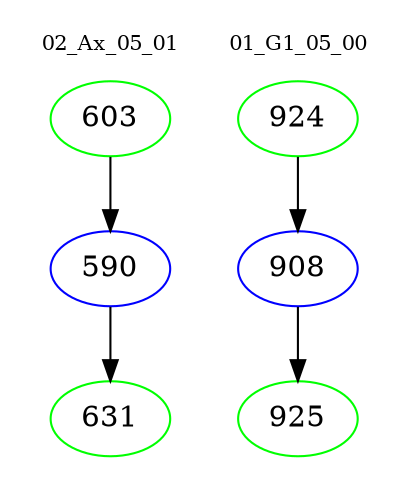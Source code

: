 digraph{
subgraph cluster_0 {
color = white
label = "02_Ax_05_01";
fontsize=10;
T0_603 [label="603", color="green"]
T0_603 -> T0_590 [color="black"]
T0_590 [label="590", color="blue"]
T0_590 -> T0_631 [color="black"]
T0_631 [label="631", color="green"]
}
subgraph cluster_1 {
color = white
label = "01_G1_05_00";
fontsize=10;
T1_924 [label="924", color="green"]
T1_924 -> T1_908 [color="black"]
T1_908 [label="908", color="blue"]
T1_908 -> T1_925 [color="black"]
T1_925 [label="925", color="green"]
}
}
